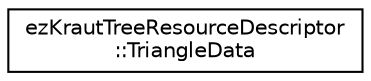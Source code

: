 digraph "Graphical Class Hierarchy"
{
 // LATEX_PDF_SIZE
  edge [fontname="Helvetica",fontsize="10",labelfontname="Helvetica",labelfontsize="10"];
  node [fontname="Helvetica",fontsize="10",shape=record];
  rankdir="LR";
  Node0 [label="ezKrautTreeResourceDescriptor\l::TriangleData",height=0.2,width=0.4,color="black", fillcolor="white", style="filled",URL="$d3/dff/structez_kraut_tree_resource_descriptor_1_1_triangle_data.htm",tooltip=" "];
}
